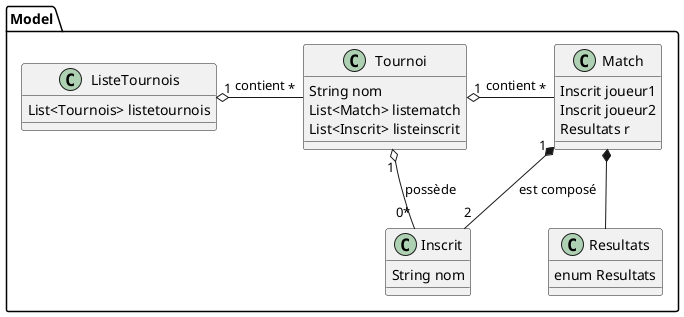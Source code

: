 @startuml CD
package Model{
    class Tournoi{
        String nom
        List<Match> listematch
        List<Inscrit> listeinscrit

    }
    class Match{
        Inscrit joueur1
        Inscrit joueur2
        Resultats r
    }

    class Inscrit{
        String nom
    }
    class Resultats{
        enum Resultats
    }
    class ListeTournois{
        List<Tournois> listetournois
    }
}
ListeTournois "1" o-r- "*" Tournoi : contient
Tournoi "1" o-right- "*" Match : contient
Tournoi "1" o-- "0*" Inscrit : possède
Match "1" *-- "2" Inscrit :est composé
Match *-- Resultats

@enduml
